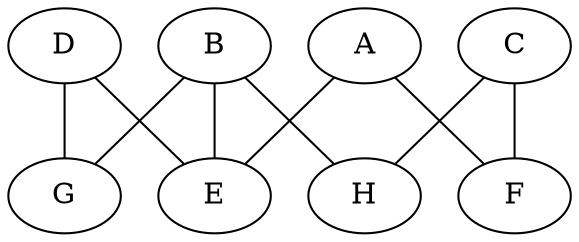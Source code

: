 strict graph "4MaximumMatching2" {
  	A -- E
  	A -- F
  	B -- E
	B -- G
	B -- H
	C -- F
	C -- H
	D -- E
	D -- G
}
